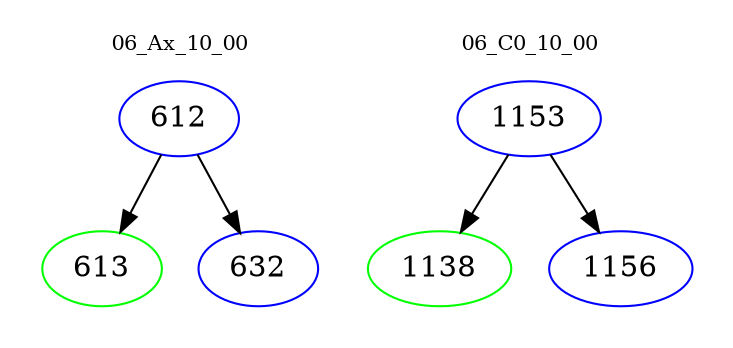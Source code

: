 digraph{
subgraph cluster_0 {
color = white
label = "06_Ax_10_00";
fontsize=10;
T0_612 [label="612", color="blue"]
T0_612 -> T0_613 [color="black"]
T0_613 [label="613", color="green"]
T0_612 -> T0_632 [color="black"]
T0_632 [label="632", color="blue"]
}
subgraph cluster_1 {
color = white
label = "06_C0_10_00";
fontsize=10;
T1_1153 [label="1153", color="blue"]
T1_1153 -> T1_1138 [color="black"]
T1_1138 [label="1138", color="green"]
T1_1153 -> T1_1156 [color="black"]
T1_1156 [label="1156", color="blue"]
}
}
